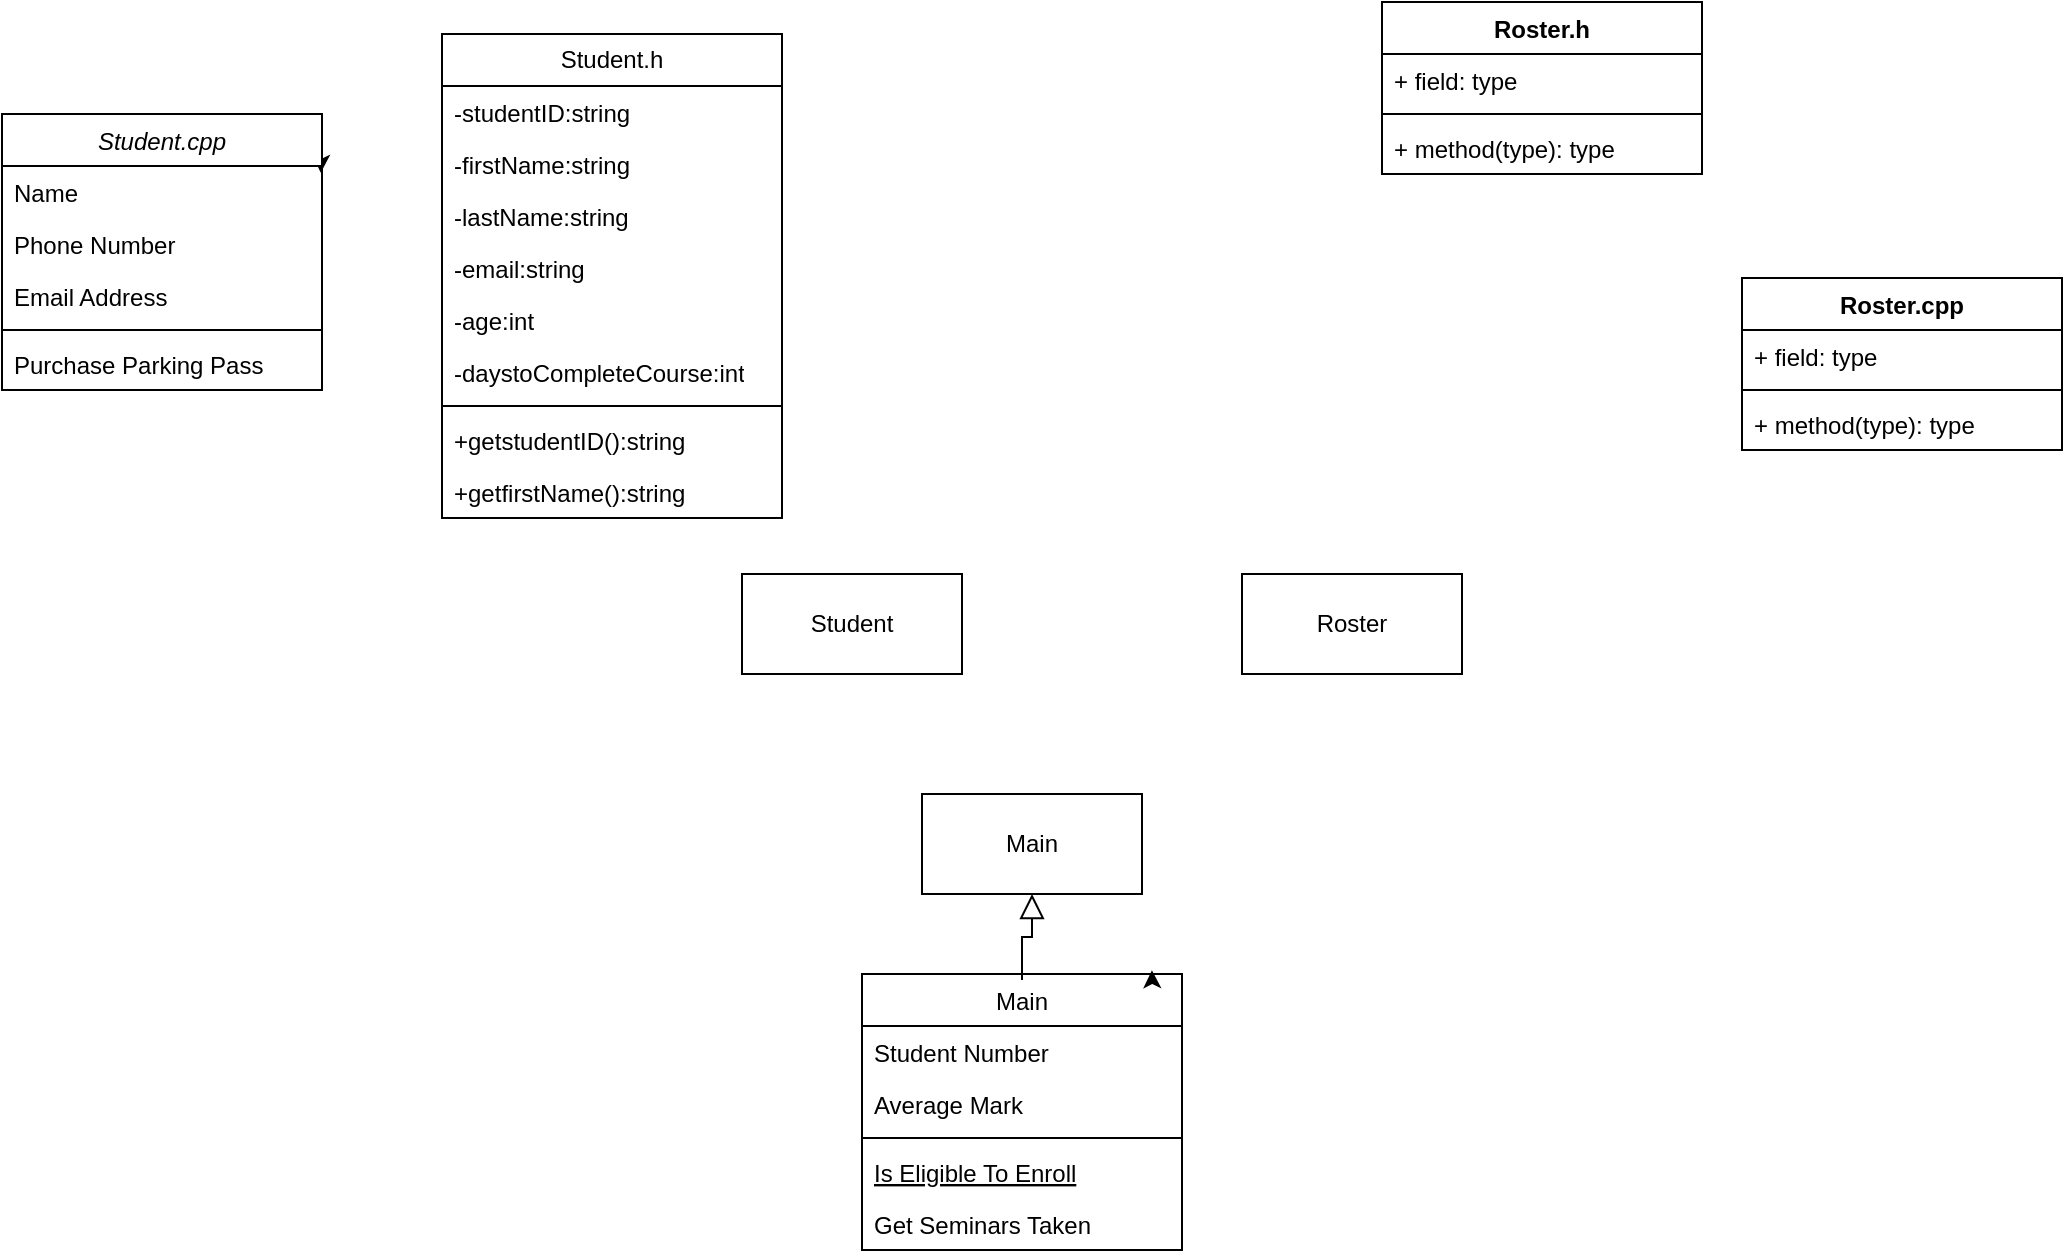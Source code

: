 <mxfile version="24.4.7" type="github">
  <diagram id="C5RBs43oDa-KdzZeNtuy" name="Page-1">
    <mxGraphModel dx="726" dy="1146" grid="1" gridSize="10" guides="1" tooltips="1" connect="1" arrows="1" fold="1" page="1" pageScale="1" pageWidth="827" pageHeight="1169" math="0" shadow="0">
      <root>
        <mxCell id="WIyWlLk6GJQsqaUBKTNV-0" />
        <mxCell id="WIyWlLk6GJQsqaUBKTNV-1" parent="WIyWlLk6GJQsqaUBKTNV-0" />
        <mxCell id="zkfFHV4jXpPFQw0GAbJ--6" value="Main" style="swimlane;fontStyle=0;align=center;verticalAlign=top;childLayout=stackLayout;horizontal=1;startSize=26;horizontalStack=0;resizeParent=1;resizeLast=0;collapsible=1;marginBottom=0;rounded=0;shadow=0;strokeWidth=1;" parent="WIyWlLk6GJQsqaUBKTNV-1" vertex="1">
          <mxGeometry x="560" y="590" width="160" height="138" as="geometry">
            <mxRectangle x="130" y="380" width="160" height="26" as="alternateBounds" />
          </mxGeometry>
        </mxCell>
        <mxCell id="zkfFHV4jXpPFQw0GAbJ--7" value="Student Number" style="text;align=left;verticalAlign=top;spacingLeft=4;spacingRight=4;overflow=hidden;rotatable=0;points=[[0,0.5],[1,0.5]];portConstraint=eastwest;" parent="zkfFHV4jXpPFQw0GAbJ--6" vertex="1">
          <mxGeometry y="26" width="160" height="26" as="geometry" />
        </mxCell>
        <mxCell id="zkfFHV4jXpPFQw0GAbJ--8" value="Average Mark" style="text;align=left;verticalAlign=top;spacingLeft=4;spacingRight=4;overflow=hidden;rotatable=0;points=[[0,0.5],[1,0.5]];portConstraint=eastwest;rounded=0;shadow=0;html=0;" parent="zkfFHV4jXpPFQw0GAbJ--6" vertex="1">
          <mxGeometry y="52" width="160" height="26" as="geometry" />
        </mxCell>
        <mxCell id="zkfFHV4jXpPFQw0GAbJ--9" value="" style="line;html=1;strokeWidth=1;align=left;verticalAlign=middle;spacingTop=-1;spacingLeft=3;spacingRight=3;rotatable=0;labelPosition=right;points=[];portConstraint=eastwest;" parent="zkfFHV4jXpPFQw0GAbJ--6" vertex="1">
          <mxGeometry y="78" width="160" height="8" as="geometry" />
        </mxCell>
        <mxCell id="zkfFHV4jXpPFQw0GAbJ--10" value="Is Eligible To Enroll" style="text;align=left;verticalAlign=top;spacingLeft=4;spacingRight=4;overflow=hidden;rotatable=0;points=[[0,0.5],[1,0.5]];portConstraint=eastwest;fontStyle=4" parent="zkfFHV4jXpPFQw0GAbJ--6" vertex="1">
          <mxGeometry y="86" width="160" height="26" as="geometry" />
        </mxCell>
        <mxCell id="zkfFHV4jXpPFQw0GAbJ--11" value="Get Seminars Taken" style="text;align=left;verticalAlign=top;spacingLeft=4;spacingRight=4;overflow=hidden;rotatable=0;points=[[0,0.5],[1,0.5]];portConstraint=eastwest;" parent="zkfFHV4jXpPFQw0GAbJ--6" vertex="1">
          <mxGeometry y="112" width="160" height="26" as="geometry" />
        </mxCell>
        <mxCell id="zkfFHV4jXpPFQw0GAbJ--12" value="" style="endArrow=block;endSize=10;endFill=0;shadow=0;strokeWidth=1;rounded=0;curved=0;edgeStyle=elbowEdgeStyle;elbow=vertical;exitX=0.5;exitY=0.022;exitDx=0;exitDy=0;exitPerimeter=0;" parent="WIyWlLk6GJQsqaUBKTNV-1" source="zkfFHV4jXpPFQw0GAbJ--6" target="ZjvM-ERiqncwdMHS6BCr-19" edge="1">
          <mxGeometry width="160" relative="1" as="geometry">
            <mxPoint x="880" y="450" as="sourcePoint" />
            <mxPoint x="850" y="340" as="targetPoint" />
          </mxGeometry>
        </mxCell>
        <mxCell id="ZjvM-ERiqncwdMHS6BCr-0" style="edgeStyle=orthogonalEdgeStyle;rounded=0;orthogonalLoop=1;jettySize=auto;html=1;exitX=0.75;exitY=0;exitDx=0;exitDy=0;entryX=0.906;entryY=-0.014;entryDx=0;entryDy=0;entryPerimeter=0;" edge="1" parent="WIyWlLk6GJQsqaUBKTNV-1" source="zkfFHV4jXpPFQw0GAbJ--6" target="zkfFHV4jXpPFQw0GAbJ--6">
          <mxGeometry relative="1" as="geometry" />
        </mxCell>
        <mxCell id="ZjvM-ERiqncwdMHS6BCr-46" style="edgeStyle=orthogonalEdgeStyle;rounded=0;orthogonalLoop=1;jettySize=auto;html=1;exitX=1;exitY=0;exitDx=0;exitDy=0;" edge="1" parent="WIyWlLk6GJQsqaUBKTNV-1" source="ZjvM-ERiqncwdMHS6BCr-1">
          <mxGeometry relative="1" as="geometry">
            <mxPoint x="289.385" y="189.385" as="targetPoint" />
          </mxGeometry>
        </mxCell>
        <mxCell id="ZjvM-ERiqncwdMHS6BCr-1" value="Student.cpp" style="swimlane;fontStyle=2;align=center;verticalAlign=top;childLayout=stackLayout;horizontal=1;startSize=26;horizontalStack=0;resizeParent=1;resizeLast=0;collapsible=1;marginBottom=0;rounded=0;shadow=0;strokeWidth=1;" vertex="1" parent="WIyWlLk6GJQsqaUBKTNV-1">
          <mxGeometry x="130" y="160" width="160" height="138" as="geometry">
            <mxRectangle x="230" y="140" width="160" height="26" as="alternateBounds" />
          </mxGeometry>
        </mxCell>
        <mxCell id="ZjvM-ERiqncwdMHS6BCr-2" value="Name" style="text;align=left;verticalAlign=top;spacingLeft=4;spacingRight=4;overflow=hidden;rotatable=0;points=[[0,0.5],[1,0.5]];portConstraint=eastwest;" vertex="1" parent="ZjvM-ERiqncwdMHS6BCr-1">
          <mxGeometry y="26" width="160" height="26" as="geometry" />
        </mxCell>
        <mxCell id="ZjvM-ERiqncwdMHS6BCr-3" value="Phone Number" style="text;align=left;verticalAlign=top;spacingLeft=4;spacingRight=4;overflow=hidden;rotatable=0;points=[[0,0.5],[1,0.5]];portConstraint=eastwest;rounded=0;shadow=0;html=0;" vertex="1" parent="ZjvM-ERiqncwdMHS6BCr-1">
          <mxGeometry y="52" width="160" height="26" as="geometry" />
        </mxCell>
        <mxCell id="ZjvM-ERiqncwdMHS6BCr-4" value="Email Address" style="text;align=left;verticalAlign=top;spacingLeft=4;spacingRight=4;overflow=hidden;rotatable=0;points=[[0,0.5],[1,0.5]];portConstraint=eastwest;rounded=0;shadow=0;html=0;" vertex="1" parent="ZjvM-ERiqncwdMHS6BCr-1">
          <mxGeometry y="78" width="160" height="26" as="geometry" />
        </mxCell>
        <mxCell id="ZjvM-ERiqncwdMHS6BCr-5" value="" style="line;html=1;strokeWidth=1;align=left;verticalAlign=middle;spacingTop=-1;spacingLeft=3;spacingRight=3;rotatable=0;labelPosition=right;points=[];portConstraint=eastwest;" vertex="1" parent="ZjvM-ERiqncwdMHS6BCr-1">
          <mxGeometry y="104" width="160" height="8" as="geometry" />
        </mxCell>
        <mxCell id="ZjvM-ERiqncwdMHS6BCr-6" value="Purchase Parking Pass" style="text;align=left;verticalAlign=top;spacingLeft=4;spacingRight=4;overflow=hidden;rotatable=0;points=[[0,0.5],[1,0.5]];portConstraint=eastwest;" vertex="1" parent="ZjvM-ERiqncwdMHS6BCr-1">
          <mxGeometry y="112" width="160" height="26" as="geometry" />
        </mxCell>
        <mxCell id="ZjvM-ERiqncwdMHS6BCr-7" value="Student.h" style="swimlane;fontStyle=0;childLayout=stackLayout;horizontal=1;startSize=26;fillColor=none;horizontalStack=0;resizeParent=1;resizeParentMax=0;resizeLast=0;collapsible=1;marginBottom=0;whiteSpace=wrap;html=1;" vertex="1" parent="WIyWlLk6GJQsqaUBKTNV-1">
          <mxGeometry x="350" y="120" width="170" height="242" as="geometry" />
        </mxCell>
        <mxCell id="ZjvM-ERiqncwdMHS6BCr-8" value="-studentID:string" style="text;strokeColor=none;fillColor=none;align=left;verticalAlign=top;spacingLeft=4;spacingRight=4;overflow=hidden;rotatable=0;points=[[0,0.5],[1,0.5]];portConstraint=eastwest;whiteSpace=wrap;html=1;" vertex="1" parent="ZjvM-ERiqncwdMHS6BCr-7">
          <mxGeometry y="26" width="170" height="26" as="geometry" />
        </mxCell>
        <mxCell id="ZjvM-ERiqncwdMHS6BCr-9" value="&lt;div&gt;-firstName:string&lt;/div&gt;&lt;div&gt;&lt;br&gt;&lt;/div&gt;" style="text;strokeColor=none;fillColor=none;align=left;verticalAlign=top;spacingLeft=4;spacingRight=4;overflow=hidden;rotatable=0;points=[[0,0.5],[1,0.5]];portConstraint=eastwest;whiteSpace=wrap;html=1;" vertex="1" parent="ZjvM-ERiqncwdMHS6BCr-7">
          <mxGeometry y="52" width="170" height="26" as="geometry" />
        </mxCell>
        <mxCell id="ZjvM-ERiqncwdMHS6BCr-10" value="-lastName:string" style="text;strokeColor=none;fillColor=none;align=left;verticalAlign=top;spacingLeft=4;spacingRight=4;overflow=hidden;rotatable=0;points=[[0,0.5],[1,0.5]];portConstraint=eastwest;whiteSpace=wrap;html=1;" vertex="1" parent="ZjvM-ERiqncwdMHS6BCr-7">
          <mxGeometry y="78" width="170" height="26" as="geometry" />
        </mxCell>
        <mxCell id="ZjvM-ERiqncwdMHS6BCr-40" value="-email:string" style="text;strokeColor=none;fillColor=none;align=left;verticalAlign=top;spacingLeft=4;spacingRight=4;overflow=hidden;rotatable=0;points=[[0,0.5],[1,0.5]];portConstraint=eastwest;whiteSpace=wrap;html=1;" vertex="1" parent="ZjvM-ERiqncwdMHS6BCr-7">
          <mxGeometry y="104" width="170" height="26" as="geometry" />
        </mxCell>
        <mxCell id="ZjvM-ERiqncwdMHS6BCr-41" value="-age:int" style="text;strokeColor=none;fillColor=none;align=left;verticalAlign=top;spacingLeft=4;spacingRight=4;overflow=hidden;rotatable=0;points=[[0,0.5],[1,0.5]];portConstraint=eastwest;whiteSpace=wrap;html=1;" vertex="1" parent="ZjvM-ERiqncwdMHS6BCr-7">
          <mxGeometry y="130" width="170" height="26" as="geometry" />
        </mxCell>
        <mxCell id="ZjvM-ERiqncwdMHS6BCr-42" value="&lt;div&gt;-daystoCompleteCourse:int&lt;/div&gt;&lt;div&gt;&lt;br&gt;&lt;/div&gt;" style="text;strokeColor=none;fillColor=none;align=left;verticalAlign=top;spacingLeft=4;spacingRight=4;overflow=hidden;rotatable=0;points=[[0,0.5],[1,0.5]];portConstraint=eastwest;whiteSpace=wrap;html=1;" vertex="1" parent="ZjvM-ERiqncwdMHS6BCr-7">
          <mxGeometry y="156" width="170" height="26" as="geometry" />
        </mxCell>
        <mxCell id="ZjvM-ERiqncwdMHS6BCr-45" value="" style="line;html=1;strokeWidth=1;align=left;verticalAlign=middle;spacingTop=-1;spacingLeft=3;spacingRight=3;rotatable=0;labelPosition=right;points=[];portConstraint=eastwest;" vertex="1" parent="ZjvM-ERiqncwdMHS6BCr-7">
          <mxGeometry y="182" width="170" height="8" as="geometry" />
        </mxCell>
        <mxCell id="ZjvM-ERiqncwdMHS6BCr-43" value="&lt;div&gt;+getstudentID():string&lt;br&gt;&lt;/div&gt;&lt;div&gt;&lt;br&gt;&lt;/div&gt;" style="text;strokeColor=none;fillColor=none;align=left;verticalAlign=top;spacingLeft=4;spacingRight=4;overflow=hidden;rotatable=0;points=[[0,0.5],[1,0.5]];portConstraint=eastwest;whiteSpace=wrap;html=1;" vertex="1" parent="ZjvM-ERiqncwdMHS6BCr-7">
          <mxGeometry y="190" width="170" height="26" as="geometry" />
        </mxCell>
        <mxCell id="ZjvM-ERiqncwdMHS6BCr-44" value="+getfirstName():string" style="text;strokeColor=none;fillColor=none;align=left;verticalAlign=top;spacingLeft=4;spacingRight=4;overflow=hidden;rotatable=0;points=[[0,0.5],[1,0.5]];portConstraint=eastwest;whiteSpace=wrap;html=1;" vertex="1" parent="ZjvM-ERiqncwdMHS6BCr-7">
          <mxGeometry y="216" width="170" height="26" as="geometry" />
        </mxCell>
        <mxCell id="ZjvM-ERiqncwdMHS6BCr-17" value="Student" style="html=1;whiteSpace=wrap;" vertex="1" parent="WIyWlLk6GJQsqaUBKTNV-1">
          <mxGeometry x="500" y="390" width="110" height="50" as="geometry" />
        </mxCell>
        <mxCell id="ZjvM-ERiqncwdMHS6BCr-18" value="Roster" style="html=1;whiteSpace=wrap;" vertex="1" parent="WIyWlLk6GJQsqaUBKTNV-1">
          <mxGeometry x="750" y="390" width="110" height="50" as="geometry" />
        </mxCell>
        <mxCell id="ZjvM-ERiqncwdMHS6BCr-19" value="Main" style="html=1;whiteSpace=wrap;" vertex="1" parent="WIyWlLk6GJQsqaUBKTNV-1">
          <mxGeometry x="590" y="500" width="110" height="50" as="geometry" />
        </mxCell>
        <mxCell id="ZjvM-ERiqncwdMHS6BCr-21" value="Roster.cpp" style="swimlane;fontStyle=1;align=center;verticalAlign=top;childLayout=stackLayout;horizontal=1;startSize=26;horizontalStack=0;resizeParent=1;resizeParentMax=0;resizeLast=0;collapsible=1;marginBottom=0;whiteSpace=wrap;html=1;" vertex="1" parent="WIyWlLk6GJQsqaUBKTNV-1">
          <mxGeometry x="1000" y="242" width="160" height="86" as="geometry" />
        </mxCell>
        <mxCell id="ZjvM-ERiqncwdMHS6BCr-22" value="+ field: type" style="text;strokeColor=none;fillColor=none;align=left;verticalAlign=top;spacingLeft=4;spacingRight=4;overflow=hidden;rotatable=0;points=[[0,0.5],[1,0.5]];portConstraint=eastwest;whiteSpace=wrap;html=1;" vertex="1" parent="ZjvM-ERiqncwdMHS6BCr-21">
          <mxGeometry y="26" width="160" height="26" as="geometry" />
        </mxCell>
        <mxCell id="ZjvM-ERiqncwdMHS6BCr-23" value="" style="line;strokeWidth=1;fillColor=none;align=left;verticalAlign=middle;spacingTop=-1;spacingLeft=3;spacingRight=3;rotatable=0;labelPosition=right;points=[];portConstraint=eastwest;strokeColor=inherit;" vertex="1" parent="ZjvM-ERiqncwdMHS6BCr-21">
          <mxGeometry y="52" width="160" height="8" as="geometry" />
        </mxCell>
        <mxCell id="ZjvM-ERiqncwdMHS6BCr-24" value="+ method(type): type" style="text;strokeColor=none;fillColor=none;align=left;verticalAlign=top;spacingLeft=4;spacingRight=4;overflow=hidden;rotatable=0;points=[[0,0.5],[1,0.5]];portConstraint=eastwest;whiteSpace=wrap;html=1;" vertex="1" parent="ZjvM-ERiqncwdMHS6BCr-21">
          <mxGeometry y="60" width="160" height="26" as="geometry" />
        </mxCell>
        <mxCell id="ZjvM-ERiqncwdMHS6BCr-25" value="Roster.h" style="swimlane;fontStyle=1;align=center;verticalAlign=top;childLayout=stackLayout;horizontal=1;startSize=26;horizontalStack=0;resizeParent=1;resizeParentMax=0;resizeLast=0;collapsible=1;marginBottom=0;whiteSpace=wrap;html=1;" vertex="1" parent="WIyWlLk6GJQsqaUBKTNV-1">
          <mxGeometry x="820" y="104" width="160" height="86" as="geometry" />
        </mxCell>
        <mxCell id="ZjvM-ERiqncwdMHS6BCr-26" value="+ field: type" style="text;strokeColor=none;fillColor=none;align=left;verticalAlign=top;spacingLeft=4;spacingRight=4;overflow=hidden;rotatable=0;points=[[0,0.5],[1,0.5]];portConstraint=eastwest;whiteSpace=wrap;html=1;" vertex="1" parent="ZjvM-ERiqncwdMHS6BCr-25">
          <mxGeometry y="26" width="160" height="26" as="geometry" />
        </mxCell>
        <mxCell id="ZjvM-ERiqncwdMHS6BCr-27" value="" style="line;strokeWidth=1;fillColor=none;align=left;verticalAlign=middle;spacingTop=-1;spacingLeft=3;spacingRight=3;rotatable=0;labelPosition=right;points=[];portConstraint=eastwest;strokeColor=inherit;" vertex="1" parent="ZjvM-ERiqncwdMHS6BCr-25">
          <mxGeometry y="52" width="160" height="8" as="geometry" />
        </mxCell>
        <mxCell id="ZjvM-ERiqncwdMHS6BCr-28" value="+ method(type): type" style="text;strokeColor=none;fillColor=none;align=left;verticalAlign=top;spacingLeft=4;spacingRight=4;overflow=hidden;rotatable=0;points=[[0,0.5],[1,0.5]];portConstraint=eastwest;whiteSpace=wrap;html=1;" vertex="1" parent="ZjvM-ERiqncwdMHS6BCr-25">
          <mxGeometry y="60" width="160" height="26" as="geometry" />
        </mxCell>
      </root>
    </mxGraphModel>
  </diagram>
</mxfile>
